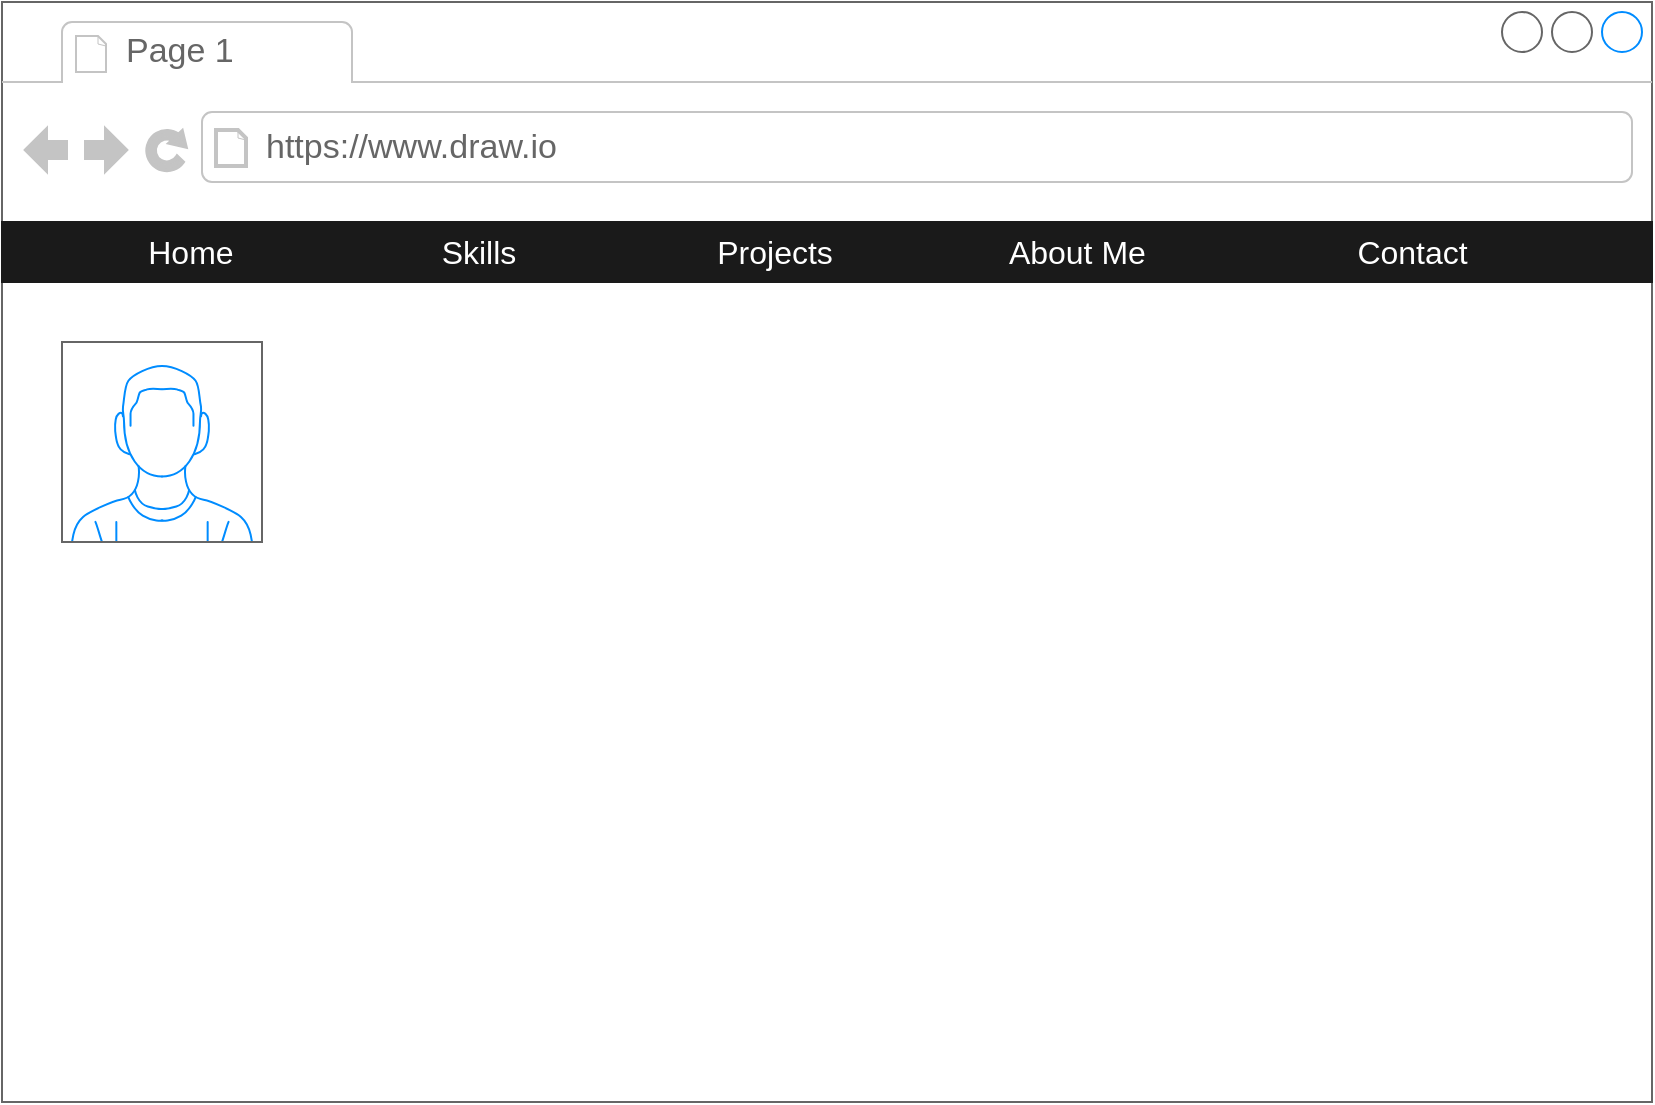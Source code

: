 <mxfile version="22.0.6" type="github">
  <diagram name="Page-1" id="KoWMRNXo6sv0sKeyPwud">
    <mxGraphModel dx="1050" dy="662" grid="1" gridSize="10" guides="1" tooltips="1" connect="1" arrows="1" fold="1" page="1" pageScale="1" pageWidth="850" pageHeight="1100" math="0" shadow="0">
      <root>
        <mxCell id="0" />
        <mxCell id="1" parent="0" />
        <mxCell id="mcXc_q7251TqTtG40Dld-1" value="" style="strokeWidth=1;shadow=0;dashed=0;align=center;html=1;shape=mxgraph.mockup.containers.browserWindow;rSize=0;strokeColor=#666666;strokeColor2=#008cff;strokeColor3=#c4c4c4;mainText=,;recursiveResize=0;fontColor=#3399FF;fontFamily=Times New Roman;labelBackgroundColor=none;labelBorderColor=none;" vertex="1" parent="1">
          <mxGeometry x="70" y="30" width="825" height="550" as="geometry" />
        </mxCell>
        <mxCell id="mcXc_q7251TqTtG40Dld-2" value="Page 1" style="strokeWidth=1;shadow=0;dashed=0;align=center;html=1;shape=mxgraph.mockup.containers.anchor;fontSize=17;fontColor=#666666;align=left;whiteSpace=wrap;" vertex="1" parent="mcXc_q7251TqTtG40Dld-1">
          <mxGeometry x="60" y="12" width="110" height="26" as="geometry" />
        </mxCell>
        <mxCell id="mcXc_q7251TqTtG40Dld-3" value="https://www.draw.io" style="strokeWidth=1;shadow=0;dashed=0;align=center;html=1;shape=mxgraph.mockup.containers.anchor;rSize=0;fontSize=17;fontColor=#666666;align=left;" vertex="1" parent="mcXc_q7251TqTtG40Dld-1">
          <mxGeometry x="130" y="60" width="250" height="26" as="geometry" />
        </mxCell>
        <mxCell id="mcXc_q7251TqTtG40Dld-4" value="" style="verticalLabelPosition=bottom;shadow=0;dashed=0;align=center;html=1;verticalAlign=top;strokeWidth=1;shape=mxgraph.mockup.containers.userMale;strokeColor=#666666;strokeColor2=#008cff;" vertex="1" parent="mcXc_q7251TqTtG40Dld-1">
          <mxGeometry x="30" y="170" width="100" height="100" as="geometry" />
        </mxCell>
        <mxCell id="mcXc_q7251TqTtG40Dld-12" value="&lt;font style=&quot;font-size: 16px;&quot;&gt;&lt;span style=&quot;white-space: pre;&quot;&gt;&#x9;&lt;span style=&quot;white-space: pre;&quot;&gt;&#x9;&lt;/span&gt;&lt;/span&gt;Home&lt;span style=&quot;white-space: pre;&quot;&gt;&#x9;&lt;/span&gt;&lt;span style=&quot;white-space: pre;&quot;&gt;&#x9;&lt;/span&gt;&lt;span style=&quot;white-space: pre;&quot;&gt;&#x9;&lt;/span&gt; Skills&lt;span style=&quot;white-space: pre;&quot;&gt;&#x9;&lt;/span&gt; &lt;span style=&quot;white-space: pre;&quot;&gt;&#x9;&lt;/span&gt;&lt;span style=&quot;white-space: pre;&quot;&gt;&#x9;&lt;/span&gt;Projects&lt;span style=&quot;white-space: pre;&quot;&gt;&#x9;&lt;/span&gt;&lt;span style=&quot;white-space: pre;&quot;&gt;&#x9;&lt;/span&gt;&lt;span style=&quot;white-space: pre;&quot;&gt;&#x9;&lt;/span&gt; About Me&lt;span style=&quot;white-space: pre;&quot;&gt;&#x9;&lt;/span&gt;&lt;span style=&quot;white-space: pre;&quot;&gt;&#x9;&lt;/span&gt;&lt;span style=&quot;white-space: pre;&quot;&gt;&#x9;&lt;/span&gt;Contact&lt;/font&gt;" style="whiteSpace=wrap;html=1;shadow=0;dashed=0;fontSize=10;align=left;fillColor=#1A1A1A;strokeColor=#1A1A1A;fontColor=#FFFFFF;" vertex="1" parent="mcXc_q7251TqTtG40Dld-1">
          <mxGeometry y="110" width="825" height="30" as="geometry" />
        </mxCell>
      </root>
    </mxGraphModel>
  </diagram>
</mxfile>
